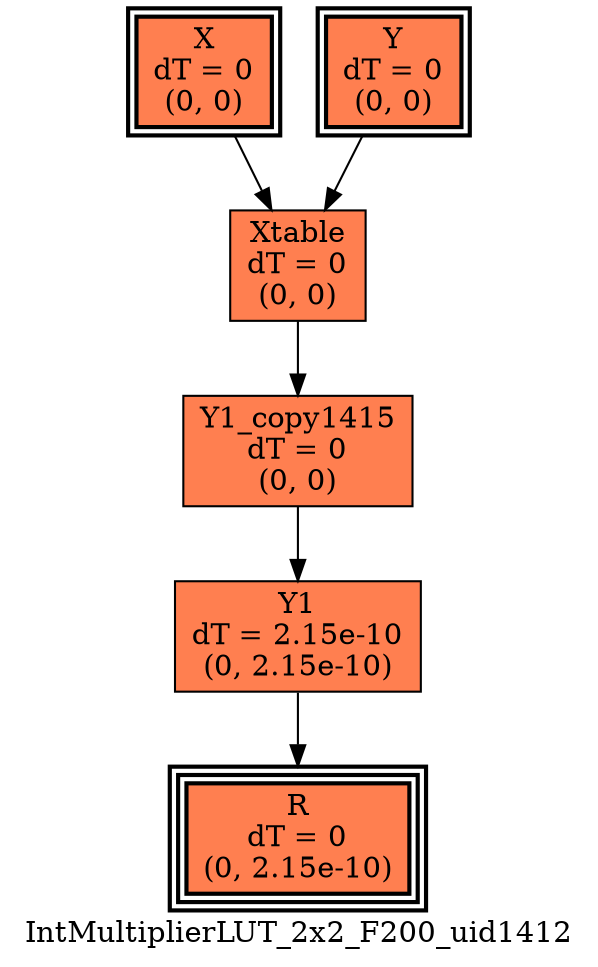 digraph IntMultiplierLUT_2x2_F200_uid1412
{
	//graph drawing options
	label=IntMultiplierLUT_2x2_F200_uid1412;
	labelloc=bottom;
	labeljust=right;
	ratio=auto;
	nodesep=0.25;
	ranksep=0.5;

	//input/output signals of operator IntMultiplierLUT_2x2_F200_uid1412
	X__IntMultiplierLUT_2x2_F200_uid1412 [ label="X\ndT = 0\n(0, 0)", shape=box, color=black, style="bold, filled", fillcolor=coral, peripheries=2 ];
	Y__IntMultiplierLUT_2x2_F200_uid1412 [ label="Y\ndT = 0\n(0, 0)", shape=box, color=black, style="bold, filled", fillcolor=coral, peripheries=2 ];
	R__IntMultiplierLUT_2x2_F200_uid1412 [ label="R\ndT = 0\n(0, 2.15e-10)", shape=box, color=black, style="bold, filled", fillcolor=coral, peripheries=3 ];
	{rank=same X__IntMultiplierLUT_2x2_F200_uid1412, Y__IntMultiplierLUT_2x2_F200_uid1412};
	{rank=same R__IntMultiplierLUT_2x2_F200_uid1412};
	//internal signals of operator IntMultiplierLUT_2x2_F200_uid1412
	Xtable__IntMultiplierLUT_2x2_F200_uid1412 [ label="Xtable\ndT = 0\n(0, 0)", shape=box, color=black, style=filled, fillcolor=coral, peripheries=1 ];
	Y1__IntMultiplierLUT_2x2_F200_uid1412 [ label="Y1\ndT = 2.15e-10\n(0, 2.15e-10)", shape=box, color=black, style=filled, fillcolor=coral, peripheries=1 ];
	Y1_copy1415__IntMultiplierLUT_2x2_F200_uid1412 [ label="Y1_copy1415\ndT = 0\n(0, 0)", shape=box, color=black, style=filled, fillcolor=coral, peripheries=1 ];

	//subcomponents of operator IntMultiplierLUT_2x2_F200_uid1412

	//input and internal signal connections of operator IntMultiplierLUT_2x2_F200_uid1412
	X__IntMultiplierLUT_2x2_F200_uid1412 -> Xtable__IntMultiplierLUT_2x2_F200_uid1412 [ arrowhead=normal, arrowsize=1.0, arrowtail=normal, color=black, dir=forward  ];
	Y__IntMultiplierLUT_2x2_F200_uid1412 -> Xtable__IntMultiplierLUT_2x2_F200_uid1412 [ arrowhead=normal, arrowsize=1.0, arrowtail=normal, color=black, dir=forward  ];
	Xtable__IntMultiplierLUT_2x2_F200_uid1412 -> Y1_copy1415__IntMultiplierLUT_2x2_F200_uid1412 [ arrowhead=normal, arrowsize=1.0, arrowtail=normal, color=black, dir=forward  ];
	Y1__IntMultiplierLUT_2x2_F200_uid1412 -> R__IntMultiplierLUT_2x2_F200_uid1412 [ arrowhead=normal, arrowsize=1.0, arrowtail=normal, color=black, dir=forward  ];
	Y1_copy1415__IntMultiplierLUT_2x2_F200_uid1412 -> Y1__IntMultiplierLUT_2x2_F200_uid1412 [ arrowhead=normal, arrowsize=1.0, arrowtail=normal, color=black, dir=forward  ];
}

